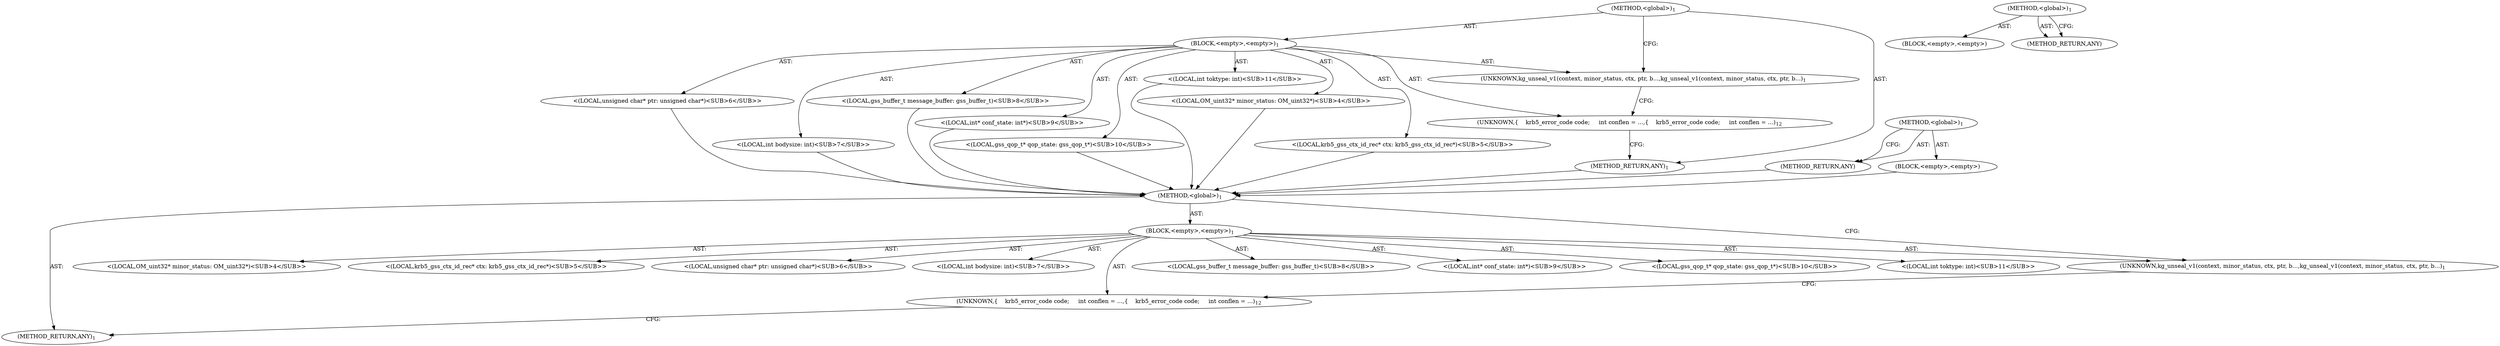 digraph "&lt;global&gt;" {
vulnerable_6 [label=<(METHOD,&lt;global&gt;)<SUB>1</SUB>>];
vulnerable_7 [label=<(BLOCK,&lt;empty&gt;,&lt;empty&gt;)<SUB>1</SUB>>];
vulnerable_8 [label=<(UNKNOWN,kg_unseal_v1(context, minor_status, ctx, ptr, b...,kg_unseal_v1(context, minor_status, ctx, ptr, b...)<SUB>1</SUB>>];
vulnerable_9 [label="<(LOCAL,OM_uint32* minor_status: OM_uint32*)<SUB>4</SUB>>"];
vulnerable_10 [label="<(LOCAL,krb5_gss_ctx_id_rec* ctx: krb5_gss_ctx_id_rec*)<SUB>5</SUB>>"];
vulnerable_11 [label="<(LOCAL,unsigned char* ptr: unsigned char*)<SUB>6</SUB>>"];
vulnerable_12 [label="<(LOCAL,int bodysize: int)<SUB>7</SUB>>"];
vulnerable_13 [label="<(LOCAL,gss_buffer_t message_buffer: gss_buffer_t)<SUB>8</SUB>>"];
vulnerable_14 [label="<(LOCAL,int* conf_state: int*)<SUB>9</SUB>>"];
vulnerable_15 [label="<(LOCAL,gss_qop_t* qop_state: gss_qop_t*)<SUB>10</SUB>>"];
vulnerable_16 [label="<(LOCAL,int toktype: int)<SUB>11</SUB>>"];
vulnerable_17 [label=<(UNKNOWN,{
    krb5_error_code code;
     int conflen = ...,{
    krb5_error_code code;
     int conflen = ...)<SUB>12</SUB>>];
vulnerable_18 [label=<(METHOD_RETURN,ANY)<SUB>1</SUB>>];
vulnerable_37 [label=<(METHOD,&lt;global&gt;)<SUB>1</SUB>>];
vulnerable_38 [label=<(BLOCK,&lt;empty&gt;,&lt;empty&gt;)>];
vulnerable_39 [label=<(METHOD_RETURN,ANY)>];
fixed_6 [label=<(METHOD,&lt;global&gt;)<SUB>1</SUB>>];
fixed_7 [label=<(BLOCK,&lt;empty&gt;,&lt;empty&gt;)<SUB>1</SUB>>];
fixed_8 [label=<(UNKNOWN,kg_unseal_v1(context, minor_status, ctx, ptr, b...,kg_unseal_v1(context, minor_status, ctx, ptr, b...)<SUB>1</SUB>>];
fixed_9 [label="<(LOCAL,OM_uint32* minor_status: OM_uint32*)<SUB>4</SUB>>"];
fixed_10 [label="<(LOCAL,krb5_gss_ctx_id_rec* ctx: krb5_gss_ctx_id_rec*)<SUB>5</SUB>>"];
fixed_11 [label="<(LOCAL,unsigned char* ptr: unsigned char*)<SUB>6</SUB>>"];
fixed_12 [label="<(LOCAL,int bodysize: int)<SUB>7</SUB>>"];
fixed_13 [label="<(LOCAL,gss_buffer_t message_buffer: gss_buffer_t)<SUB>8</SUB>>"];
fixed_14 [label="<(LOCAL,int* conf_state: int*)<SUB>9</SUB>>"];
fixed_15 [label="<(LOCAL,gss_qop_t* qop_state: gss_qop_t*)<SUB>10</SUB>>"];
fixed_16 [label="<(LOCAL,int toktype: int)<SUB>11</SUB>>"];
fixed_17 [label=<(UNKNOWN,{
    krb5_error_code code;
     int conflen = ...,{
    krb5_error_code code;
     int conflen = ...)<SUB>12</SUB>>];
fixed_18 [label=<(METHOD_RETURN,ANY)<SUB>1</SUB>>];
fixed_37 [label=<(METHOD,&lt;global&gt;)<SUB>1</SUB>>];
fixed_38 [label=<(BLOCK,&lt;empty&gt;,&lt;empty&gt;)>];
fixed_39 [label=<(METHOD_RETURN,ANY)>];
vulnerable_6 -> vulnerable_7  [key=0, label="AST: "];
vulnerable_6 -> vulnerable_18  [key=0, label="AST: "];
vulnerable_6 -> vulnerable_8  [key=0, label="CFG: "];
vulnerable_7 -> vulnerable_8  [key=0, label="AST: "];
vulnerable_7 -> vulnerable_9  [key=0, label="AST: "];
vulnerable_7 -> vulnerable_10  [key=0, label="AST: "];
vulnerable_7 -> vulnerable_11  [key=0, label="AST: "];
vulnerable_7 -> vulnerable_12  [key=0, label="AST: "];
vulnerable_7 -> vulnerable_13  [key=0, label="AST: "];
vulnerable_7 -> vulnerable_14  [key=0, label="AST: "];
vulnerable_7 -> vulnerable_15  [key=0, label="AST: "];
vulnerable_7 -> vulnerable_16  [key=0, label="AST: "];
vulnerable_7 -> vulnerable_17  [key=0, label="AST: "];
vulnerable_8 -> vulnerable_17  [key=0, label="CFG: "];
vulnerable_9 -> fixed_6  [key=0];
vulnerable_10 -> fixed_6  [key=0];
vulnerable_11 -> fixed_6  [key=0];
vulnerable_12 -> fixed_6  [key=0];
vulnerable_13 -> fixed_6  [key=0];
vulnerable_14 -> fixed_6  [key=0];
vulnerable_15 -> fixed_6  [key=0];
vulnerable_16 -> fixed_6  [key=0];
vulnerable_17 -> vulnerable_18  [key=0, label="CFG: "];
vulnerable_18 -> fixed_6  [key=0];
vulnerable_37 -> vulnerable_38  [key=0, label="AST: "];
vulnerable_37 -> vulnerable_39  [key=0, label="AST: "];
vulnerable_37 -> vulnerable_39  [key=1, label="CFG: "];
vulnerable_38 -> fixed_6  [key=0];
vulnerable_39 -> fixed_6  [key=0];
fixed_6 -> fixed_7  [key=0, label="AST: "];
fixed_6 -> fixed_18  [key=0, label="AST: "];
fixed_6 -> fixed_8  [key=0, label="CFG: "];
fixed_7 -> fixed_8  [key=0, label="AST: "];
fixed_7 -> fixed_9  [key=0, label="AST: "];
fixed_7 -> fixed_10  [key=0, label="AST: "];
fixed_7 -> fixed_11  [key=0, label="AST: "];
fixed_7 -> fixed_12  [key=0, label="AST: "];
fixed_7 -> fixed_13  [key=0, label="AST: "];
fixed_7 -> fixed_14  [key=0, label="AST: "];
fixed_7 -> fixed_15  [key=0, label="AST: "];
fixed_7 -> fixed_16  [key=0, label="AST: "];
fixed_7 -> fixed_17  [key=0, label="AST: "];
fixed_8 -> fixed_17  [key=0, label="CFG: "];
fixed_17 -> fixed_18  [key=0, label="CFG: "];
fixed_37 -> fixed_38  [key=0, label="AST: "];
fixed_37 -> fixed_39  [key=0, label="AST: "];
fixed_37 -> fixed_39  [key=1, label="CFG: "];
}
